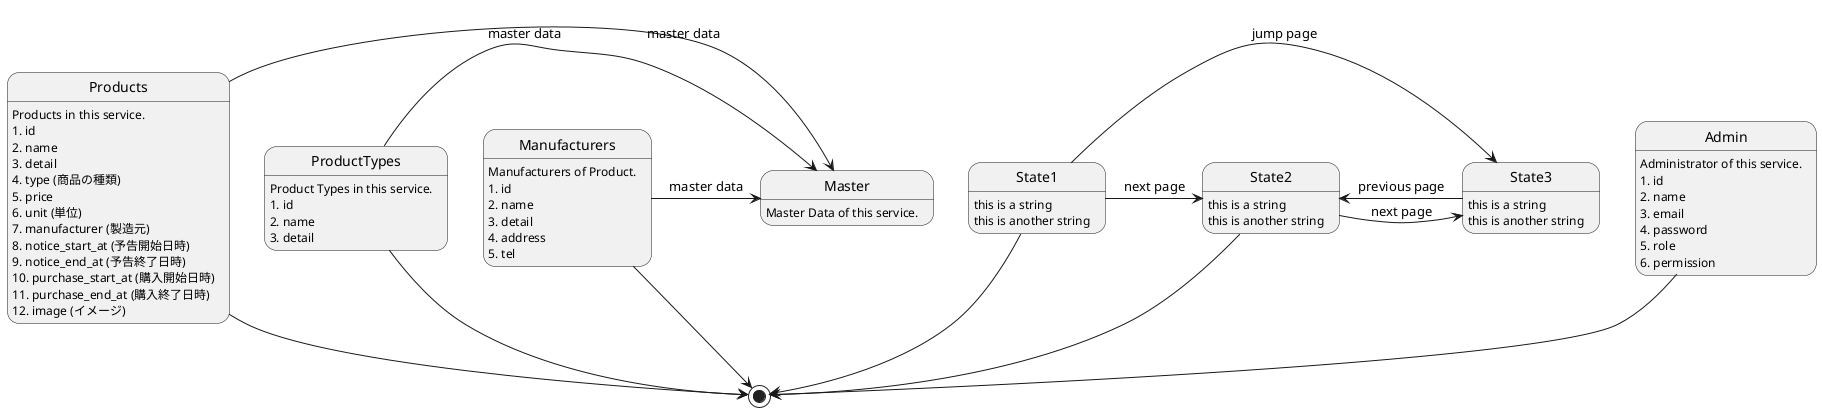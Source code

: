 @startuml database


Admin --> [*]
Admin : Administrator of this service.
Admin : 1. id
Admin : 2. name
Admin : 3. email
Admin : 4. password
Admin : 5. role
Admin : 6. permission

Master : Master Data of this service.

Products --> [*]
Products : Products in this service.
Products : 1. id
Products : 2. name
Products : 3. detail
Products : 4. type (商品の種類)
Products : 5. price
Products : 6. unit (単位)
Products : 7. manufacturer (製造元)
Products : 8. notice_start_at (予告開始日時)
Products : 9. notice_end_at (予告終了日時)
Products : 10. purchase_start_at (購入開始日時)
Products : 11. purchase_end_at (購入終了日時)
Products : 12. image (イメージ)
Products -> Master : master data

ProductTypes --> [*]
ProductTypes : Product Types in this service.
ProductTypes : 1. id
ProductTypes : 2. name
ProductTypes : 3. detail
ProductTypes -> Master : master data

Manufacturers --> [*]
Manufacturers : Manufacturers of Product.
Manufacturers : 1. id
Manufacturers : 2. name
Manufacturers : 3. detail
Manufacturers : 4. address
Manufacturers : 5. tel
Manufacturers -> Master : master data




State1 --> [*]
State1 : this is a string
State1 : this is another string

State2 : this is a string
State2 : this is another string

State3 : this is a string
State3 : this is another string

State1 -> State2 : next page
State2 --> [*]

State1 -> State3 : jump page
State2 -> State3 : next page
State3 -> State2 : previous page


@enduml
